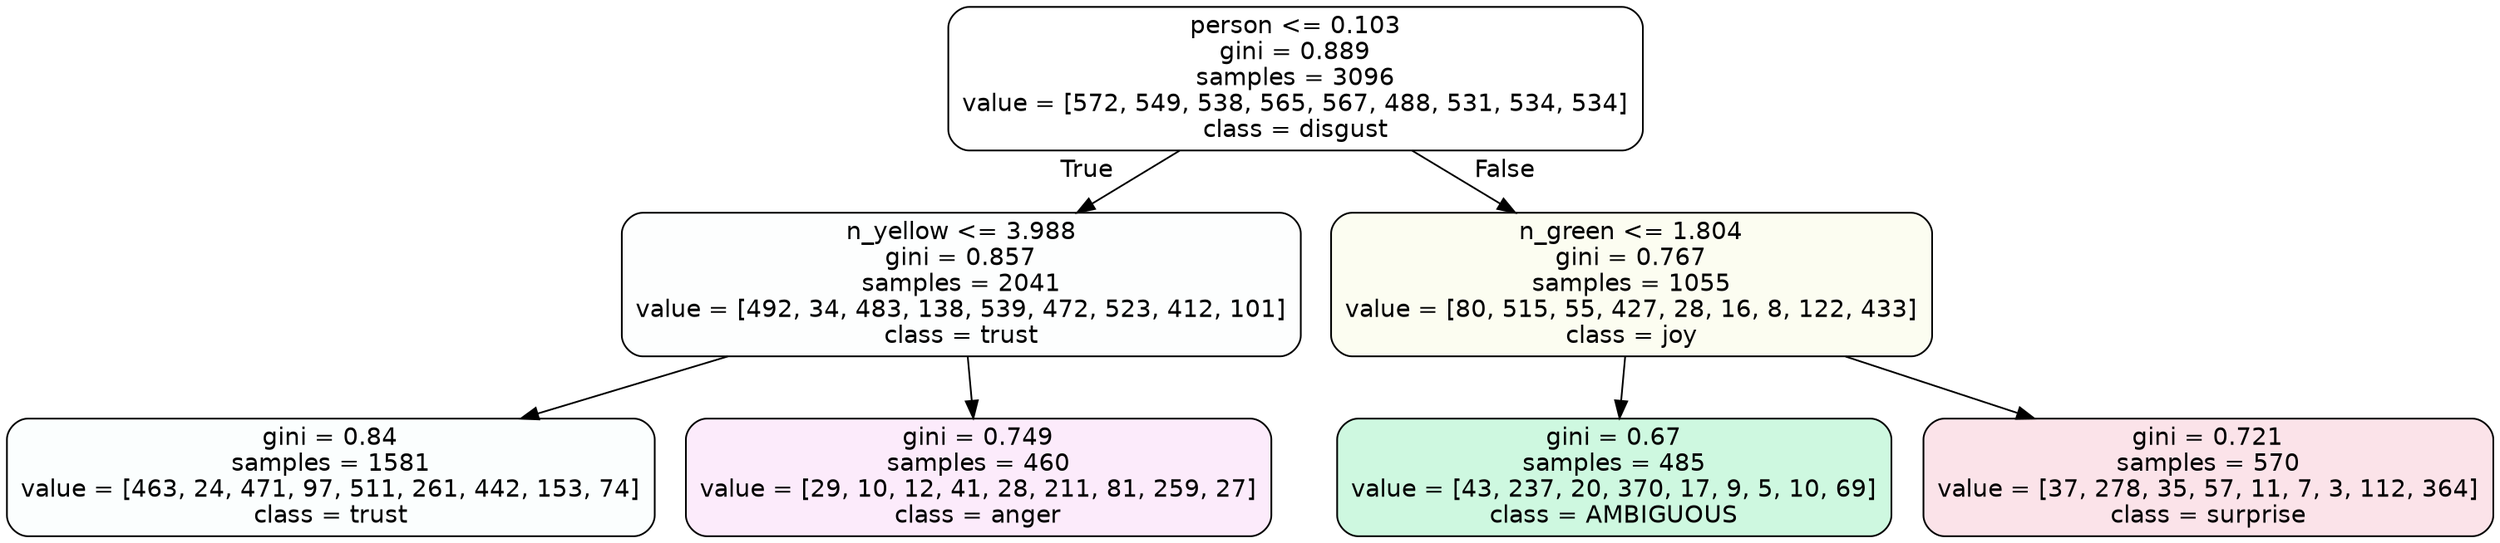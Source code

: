 digraph Tree {
node [shape=box, style="filled, rounded", color="black", fontname=helvetica] ;
edge [fontname=helvetica] ;
0 [label="person <= 0.103\ngini = 0.889\nsamples = 3096\nvalue = [572, 549, 538, 565, 567, 488, 531, 534, 534]\nclass = disgust", fillcolor="#e5813900"] ;
1 [label="n_yellow <= 3.988\ngini = 0.857\nsamples = 2041\nvalue = [492, 34, 483, 138, 539, 472, 523, 412, 101]\nclass = trust", fillcolor="#39d7e502"] ;
0 -> 1 [labeldistance=2.5, labelangle=45, headlabel="True"] ;
2 [label="gini = 0.84\nsamples = 1581\nvalue = [463, 24, 471, 97, 511, 261, 442, 153, 74]\nclass = trust", fillcolor="#39d7e505"] ;
1 -> 2 ;
3 [label="gini = 0.749\nsamples = 460\nvalue = [29, 10, 12, 41, 28, 211, 81, 259, 27]\nclass = anger", fillcolor="#e539d719"] ;
1 -> 3 ;
4 [label="n_green <= 1.804\ngini = 0.767\nsamples = 1055\nvalue = [80, 515, 55, 427, 28, 16, 8, 122, 433]\nclass = joy", fillcolor="#d7e53911"] ;
0 -> 4 [labeldistance=2.5, labelangle=-45, headlabel="False"] ;
5 [label="gini = 0.67\nsamples = 485\nvalue = [43, 237, 20, 370, 17, 9, 5, 10, 69]\nclass = AMBIGUOUS", fillcolor="#39e5813e"] ;
4 -> 5 ;
6 [label="gini = 0.721\nsamples = 570\nvalue = [37, 278, 35, 57, 11, 7, 3, 112, 364]\nclass = surprise", fillcolor="#e5396423"] ;
4 -> 6 ;
}